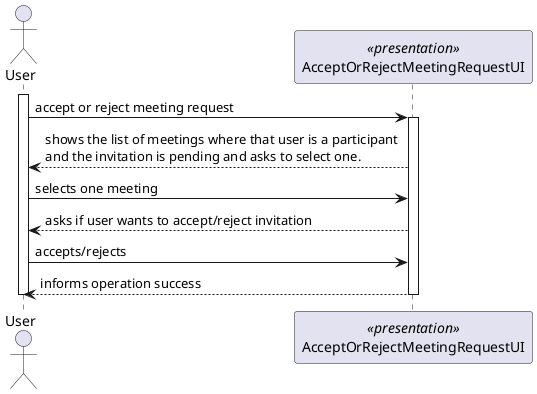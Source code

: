 @startuml
'http://plantuml.com/skinparam.html
skinparam handwritten true
skinparam handwritten false
skinparam packageStyle rect
skinparam defaultFontName FG Virgil
skinparam shadowing false

actor User as Actor
participant AcceptOrRejectMeetingRequestUI as UI <<presentation>>


activate Actor
Actor -> UI: accept or reject meeting request

activate UI

UI-->Actor: shows the list of meetings where that user is a participant \nand the invitation is pending and asks to select one.
Actor -> UI : selects one meeting
UI --> Actor : asks if user wants to accept/reject invitation
Actor -> UI : accepts/rejects
UI --> Actor : informs operation success


deactivate UI
deactivate Actor
@enduml